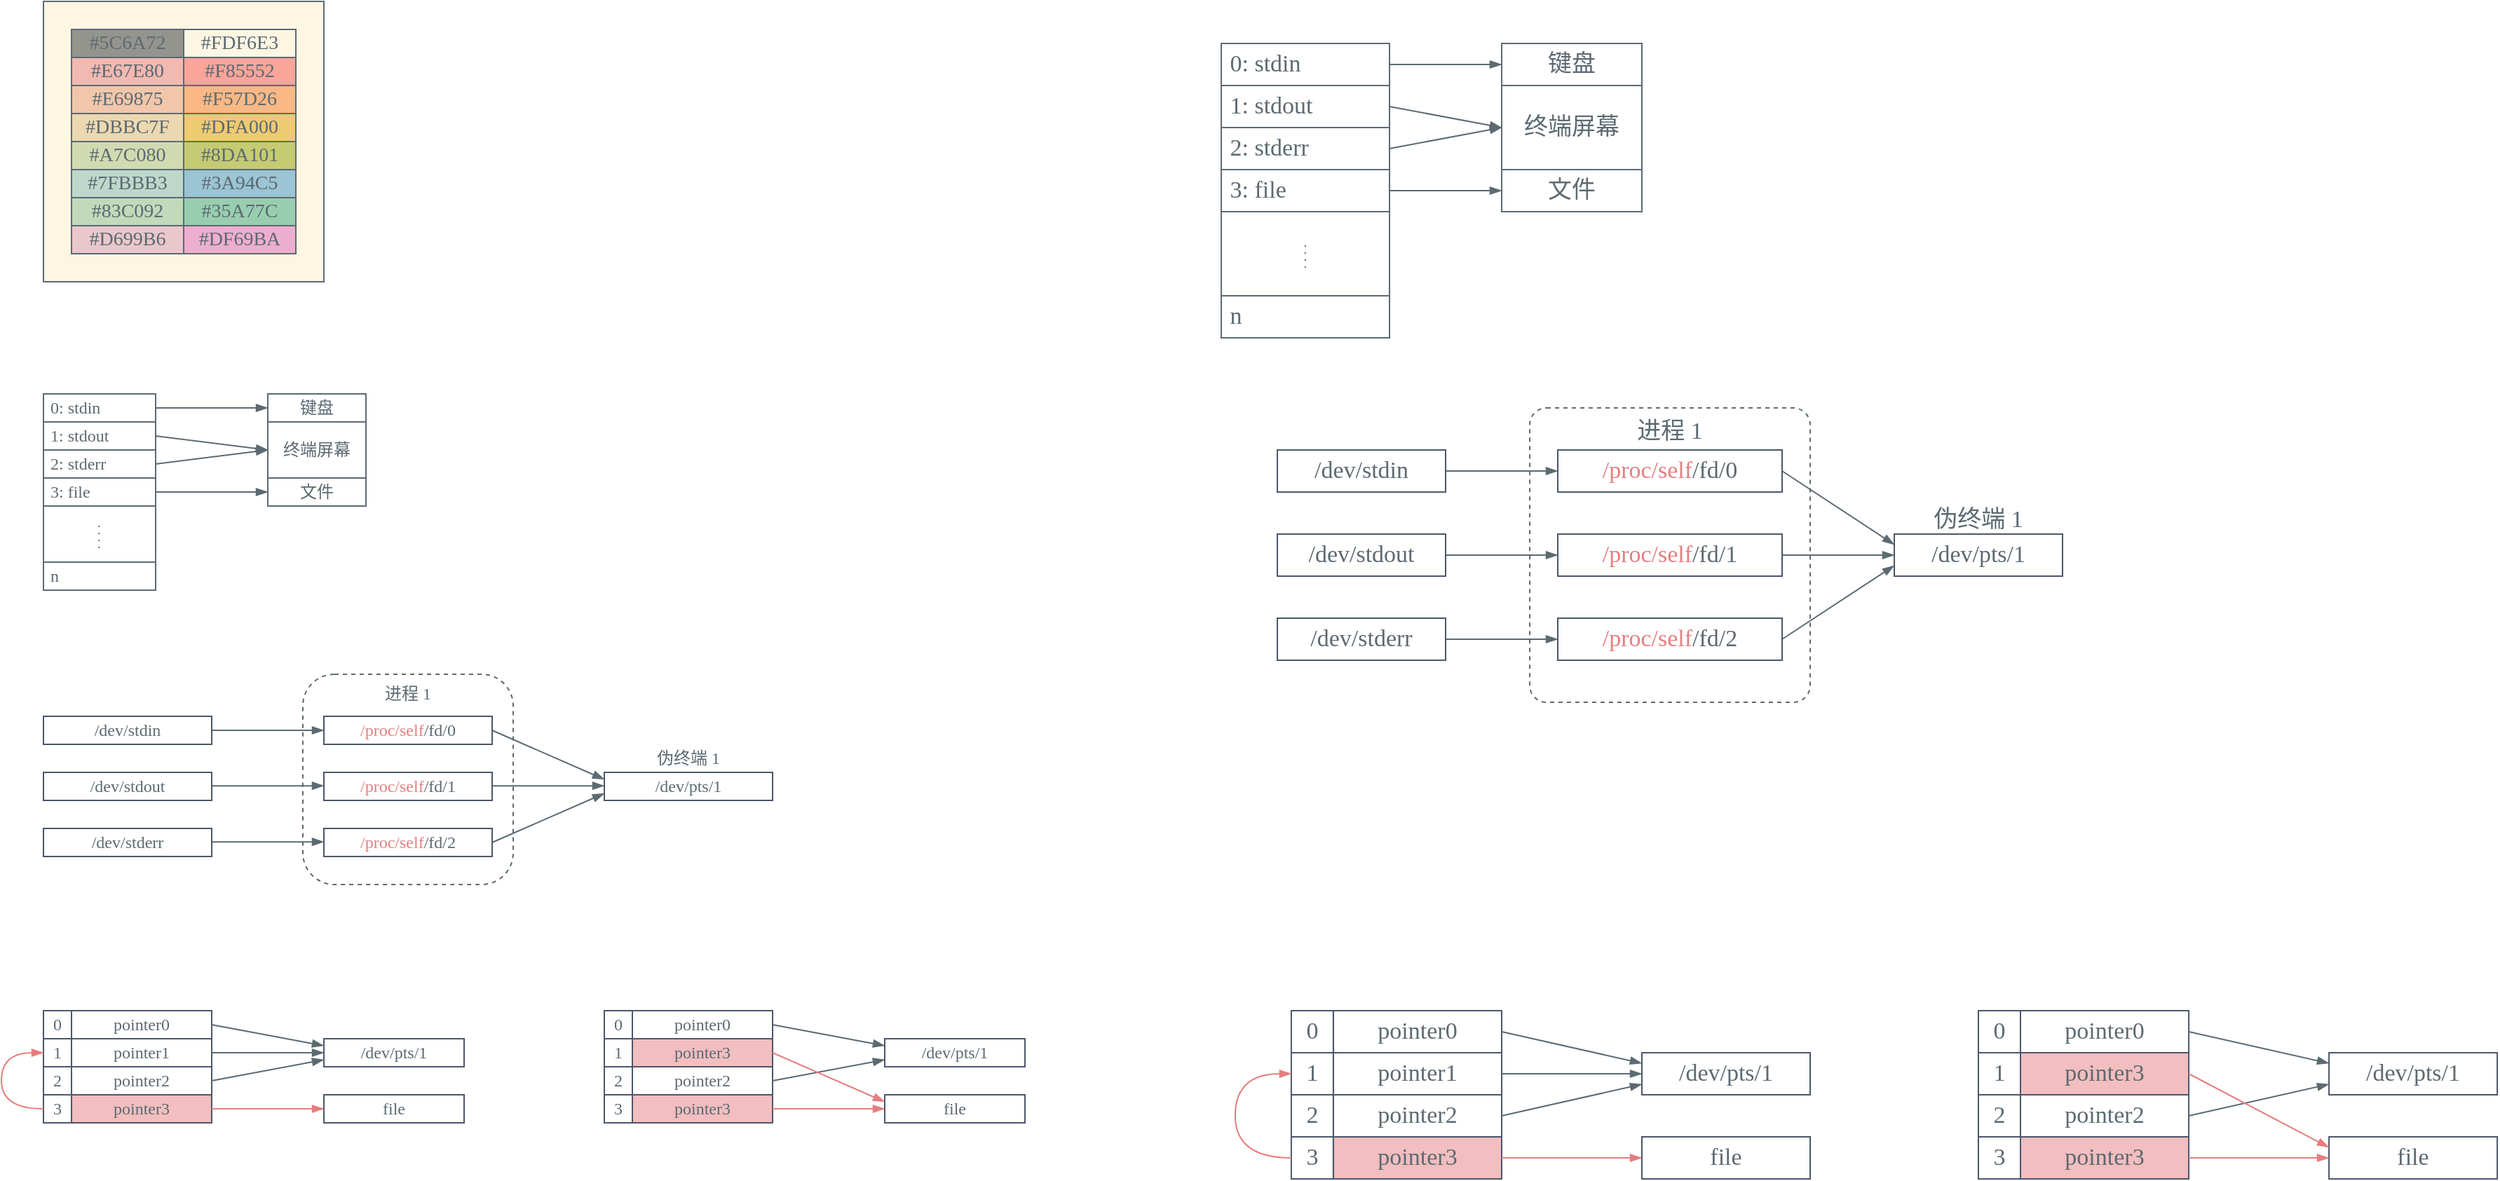<mxfile version="28.2.5">
  <diagram name="Page-1" id="ar96j-QtM0EcC_hD4Hvl">
    <mxGraphModel dx="1426" dy="1007" grid="1" gridSize="10" guides="1" tooltips="1" connect="1" arrows="1" fold="1" page="1" pageScale="1" pageWidth="850" pageHeight="1100" math="0" shadow="0">
      <root>
        <mxCell id="0" />
        <mxCell id="1" parent="0" />
        <mxCell id="Xk50SFTL0yKMBWGlI13A-73" value="&lt;font&gt;进程 1&lt;/font&gt;" style="rounded=1;whiteSpace=wrap;html=1;fillColor=none;dashed=1;align=center;verticalAlign=top;fontColor=#5C6A72;strokeWidth=1;perimeterSpacing=0;strokeColor=#5C6A72;fontFamily=LXGW WenKai Mono Medium;fontSize=12;" parent="1" vertex="1">
          <mxGeometry x="225" y="520" width="150" height="150" as="geometry" />
        </mxCell>
        <mxCell id="Xk50SFTL0yKMBWGlI13A-35" style="edgeStyle=orthogonalEdgeStyle;rounded=0;orthogonalLoop=1;jettySize=auto;html=1;entryX=0;entryY=0.5;entryDx=0;entryDy=0;fontColor=#5C6A72;endArrow=blockThin;endFill=1;strokeColor=#5C6A72;fontFamily=LXGW WenKai Mono Medium;fontSize=12;" parent="1" source="Xk50SFTL0yKMBWGlI13A-21" target="Xk50SFTL0yKMBWGlI13A-31" edge="1">
          <mxGeometry relative="1" as="geometry" />
        </mxCell>
        <mxCell id="Xk50SFTL0yKMBWGlI13A-21" value="&amp;nbsp;0: stdin" style="rounded=0;whiteSpace=wrap;html=1;strokeWidth=1;fillColor=none;strokeColor=#5C6A72;fontColor=#5C6A72;fillOpacity=50;align=left;fontFamily=LXGW WenKai Mono Medium;fontSize=12;" parent="1" vertex="1">
          <mxGeometry x="40" y="320" width="80" height="20" as="geometry" />
        </mxCell>
        <mxCell id="Xk50SFTL0yKMBWGlI13A-22" value="&amp;nbsp;1: stdout" style="rounded=0;whiteSpace=wrap;html=1;strokeWidth=1;fillColor=none;strokeColor=#5C6A72;fontColor=#5C6A72;fillOpacity=50;align=left;fontFamily=LXGW WenKai Mono Medium;fontSize=12;" parent="1" vertex="1">
          <mxGeometry x="40" y="340" width="80" height="20" as="geometry" />
        </mxCell>
        <mxCell id="Xk50SFTL0yKMBWGlI13A-23" value="&amp;nbsp;2: stderr" style="rounded=0;whiteSpace=wrap;html=1;strokeWidth=1;fillColor=none;strokeColor=#5C6A72;fontColor=#5C6A72;fillOpacity=50;align=left;fontFamily=LXGW WenKai Mono Medium;fontSize=12;" parent="1" vertex="1">
          <mxGeometry x="40" y="360" width="80" height="20" as="geometry" />
        </mxCell>
        <mxCell id="Xk50SFTL0yKMBWGlI13A-40" style="edgeStyle=orthogonalEdgeStyle;rounded=0;orthogonalLoop=1;jettySize=auto;html=1;entryX=0;entryY=0.5;entryDx=0;entryDy=0;fontColor=#5C6A72;endArrow=blockThin;endFill=1;strokeColor=#5C6A72;fontFamily=LXGW WenKai Mono Medium;fontSize=12;" parent="1" source="Xk50SFTL0yKMBWGlI13A-24" target="Xk50SFTL0yKMBWGlI13A-38" edge="1">
          <mxGeometry relative="1" as="geometry" />
        </mxCell>
        <mxCell id="Xk50SFTL0yKMBWGlI13A-24" value="&amp;nbsp;3: file" style="rounded=0;whiteSpace=wrap;html=1;strokeWidth=1;fillColor=none;strokeColor=#5C6A72;fontColor=#5C6A72;fillOpacity=50;fontFamily=LXGW WenKai Mono Medium;align=left;fontSize=12;" parent="1" vertex="1">
          <mxGeometry x="40" y="380" width="80" height="20" as="geometry" />
        </mxCell>
        <mxCell id="Xk50SFTL0yKMBWGlI13A-25" value="" style="rounded=0;whiteSpace=wrap;html=1;strokeWidth=1;fillColor=none;strokeColor=#5C6A72;fontColor=#5C6A72;fillOpacity=50;fontFamily=LXGW WenKai Mono Medium;align=left;fontSize=12;" parent="1" vertex="1">
          <mxGeometry x="40" y="400" width="80" height="40" as="geometry" />
        </mxCell>
        <mxCell id="Xk50SFTL0yKMBWGlI13A-27" value="&amp;nbsp;n" style="rounded=0;whiteSpace=wrap;html=1;strokeWidth=1;fillColor=none;strokeColor=#5C6A72;fontColor=#5C6A72;fillOpacity=50;fontFamily=LXGW WenKai Mono Medium;align=left;fontSize=12;" parent="1" vertex="1">
          <mxGeometry x="40" y="440" width="80" height="20" as="geometry" />
        </mxCell>
        <mxCell id="Xk50SFTL0yKMBWGlI13A-29" value="" style="endArrow=none;dashed=1;html=1;rounded=0;dashPattern=1 4;strokeWidth=1;strokeColor=#5C6A72;fontColor=#5C6A72;fontFamily=LXGW WenKai Mono Medium;fontSize=12;" parent="1" edge="1">
          <mxGeometry width="50" height="50" relative="1" as="geometry">
            <mxPoint x="79.6" y="430" as="sourcePoint" />
            <mxPoint x="79.6" y="410" as="targetPoint" />
          </mxGeometry>
        </mxCell>
        <mxCell id="Xk50SFTL0yKMBWGlI13A-31" value="键盘" style="rounded=0;whiteSpace=wrap;html=1;strokeWidth=1;fillColor=none;strokeColor=#5C6A72;fontColor=#5C6A72;fillOpacity=50;fontFamily=LXGW WenKai Mono Medium;align=center;fontSize=12;" parent="1" vertex="1">
          <mxGeometry x="200" y="320" width="70" height="20" as="geometry" />
        </mxCell>
        <mxCell id="Xk50SFTL0yKMBWGlI13A-33" value="终端屏幕" style="rounded=0;whiteSpace=wrap;html=1;strokeWidth=1;fillColor=none;strokeColor=#5C6A72;fontColor=#5C6A72;fillOpacity=50;fontFamily=LXGW WenKai Mono Medium;align=center;fontSize=12;" parent="1" vertex="1">
          <mxGeometry x="200" y="340" width="70" height="40" as="geometry" />
        </mxCell>
        <mxCell id="Xk50SFTL0yKMBWGlI13A-38" value="文件" style="rounded=0;whiteSpace=wrap;html=1;strokeWidth=1;fillColor=none;strokeColor=#5C6A72;fontColor=#5C6A72;fillOpacity=50;fontFamily=LXGW WenKai Mono Medium;align=center;fontSize=12;" parent="1" vertex="1">
          <mxGeometry x="200" y="380" width="70" height="20" as="geometry" />
        </mxCell>
        <mxCell id="Xk50SFTL0yKMBWGlI13A-41" value="" style="endArrow=blockThin;html=1;rounded=0;exitX=1;exitY=0.5;exitDx=0;exitDy=0;entryX=0;entryY=0.5;entryDx=0;entryDy=0;fontColor=#5C6A72;endFill=1;strokeColor=#5C6A72;fontFamily=LXGW WenKai Mono Medium;fontSize=12;" parent="1" source="Xk50SFTL0yKMBWGlI13A-22" target="Xk50SFTL0yKMBWGlI13A-33" edge="1">
          <mxGeometry width="50" height="50" relative="1" as="geometry">
            <mxPoint x="180" y="310" as="sourcePoint" />
            <mxPoint x="230" y="260" as="targetPoint" />
          </mxGeometry>
        </mxCell>
        <mxCell id="Xk50SFTL0yKMBWGlI13A-42" value="" style="endArrow=blockThin;html=1;rounded=0;exitX=1;exitY=0.5;exitDx=0;exitDy=0;entryX=0;entryY=0.5;entryDx=0;entryDy=0;fontColor=#5C6A72;endFill=1;strokeColor=#5C6A72;fontFamily=LXGW WenKai Mono Medium;fontSize=12;" parent="1" source="Xk50SFTL0yKMBWGlI13A-23" target="Xk50SFTL0yKMBWGlI13A-33" edge="1">
          <mxGeometry width="50" height="50" relative="1" as="geometry">
            <mxPoint x="180" y="310" as="sourcePoint" />
            <mxPoint x="230" y="260" as="targetPoint" />
          </mxGeometry>
        </mxCell>
        <mxCell id="Xk50SFTL0yKMBWGlI13A-59" value="" style="endArrow=blockThin;html=1;rounded=0;exitX=1;exitY=0.5;exitDx=0;exitDy=0;entryX=0;entryY=0.5;entryDx=0;entryDy=0;fontColor=#5C6A72;endFill=1;strokeColor=#5C6A72;fontFamily=LXGW WenKai Mono Medium;fontSize=12;" parent="1" edge="1">
          <mxGeometry width="50" height="50" relative="1" as="geometry">
            <mxPoint x="160" y="560" as="sourcePoint" />
            <mxPoint x="240" y="560" as="targetPoint" />
          </mxGeometry>
        </mxCell>
        <mxCell id="Xk50SFTL0yKMBWGlI13A-60" value="" style="endArrow=blockThin;html=1;rounded=0;exitX=1;exitY=0.5;exitDx=0;exitDy=0;entryX=0;entryY=0.5;entryDx=0;entryDy=0;fontColor=#5C6A72;endFill=1;strokeColor=#5C6A72;fontFamily=LXGW WenKai Mono Medium;fontSize=12;" parent="1" edge="1">
          <mxGeometry width="50" height="50" relative="1" as="geometry">
            <mxPoint x="160" y="599.58" as="sourcePoint" />
            <mxPoint x="240" y="599.58" as="targetPoint" />
          </mxGeometry>
        </mxCell>
        <mxCell id="Xk50SFTL0yKMBWGlI13A-61" value="" style="endArrow=blockThin;html=1;rounded=0;exitX=1;exitY=0.5;exitDx=0;exitDy=0;entryX=0;entryY=0.5;entryDx=0;entryDy=0;fontColor=#5C6A72;endFill=1;strokeColor=#5C6A72;fontFamily=LXGW WenKai Mono Medium;fontSize=12;" parent="1" edge="1">
          <mxGeometry width="50" height="50" relative="1" as="geometry">
            <mxPoint x="160" y="639.58" as="sourcePoint" />
            <mxPoint x="240" y="639.58" as="targetPoint" />
          </mxGeometry>
        </mxCell>
        <mxCell id="Xk50SFTL0yKMBWGlI13A-62" value="" style="endArrow=blockThin;html=1;rounded=0;exitX=1;exitY=0.5;exitDx=0;exitDy=0;entryX=0;entryY=0.5;entryDx=0;entryDy=0;fontColor=#5C6A72;endFill=1;strokeColor=#5C6A72;fontFamily=LXGW WenKai Mono Medium;fontSize=12;" parent="1" edge="1">
          <mxGeometry width="50" height="50" relative="1" as="geometry">
            <mxPoint x="360" y="599.58" as="sourcePoint" />
            <mxPoint x="440" y="599.58" as="targetPoint" />
          </mxGeometry>
        </mxCell>
        <mxCell id="Xk50SFTL0yKMBWGlI13A-65" value="" style="endArrow=blockThin;html=1;rounded=0;exitX=1;exitY=0.5;exitDx=0;exitDy=0;entryX=0;entryY=0.75;entryDx=0;entryDy=0;fontColor=#5C6A72;endFill=1;strokeColor=#5C6A72;fontFamily=LXGW WenKai Mono Medium;fontSize=12;" parent="1" edge="1">
          <mxGeometry width="50" height="50" relative="1" as="geometry">
            <mxPoint x="360" y="640" as="sourcePoint" />
            <mxPoint x="440" y="605" as="targetPoint" />
          </mxGeometry>
        </mxCell>
        <mxCell id="Xk50SFTL0yKMBWGlI13A-66" value="" style="endArrow=blockThin;html=1;rounded=0;exitX=1;exitY=0.5;exitDx=0;exitDy=0;entryX=0;entryY=0.25;entryDx=0;entryDy=0;fontColor=#5C6A72;endFill=1;strokeColor=#5C6A72;fontFamily=LXGW WenKai Mono Medium;fontSize=12;" parent="1" edge="1">
          <mxGeometry width="50" height="50" relative="1" as="geometry">
            <mxPoint x="360" y="560" as="sourcePoint" />
            <mxPoint x="440" y="595" as="targetPoint" />
          </mxGeometry>
        </mxCell>
        <mxCell id="Xk50SFTL0yKMBWGlI13A-96" value="&lt;font style=&quot;&quot;&gt;0&lt;/font&gt;" style="rounded=0;whiteSpace=wrap;html=1;strokeWidth=1;fillColor=none;strokeColor=#4c566a;fontColor=#5C6A72;fillOpacity=50;fontFamily=LXGW WenKai Mono Medium;align=center;" parent="1" vertex="1">
          <mxGeometry x="40" y="760" width="20" height="20" as="geometry" />
        </mxCell>
        <mxCell id="Xk50SFTL0yKMBWGlI13A-97" value="&lt;font style=&quot;&quot;&gt;pointer0&lt;/font&gt;" style="rounded=0;whiteSpace=wrap;html=1;strokeWidth=1;fillColor=none;strokeColor=#4c566a;fontColor=#5C6A72;fillOpacity=50;fontFamily=LXGW WenKai Mono Medium;align=center;" parent="1" vertex="1">
          <mxGeometry x="60" y="760" width="100" height="20" as="geometry" />
        </mxCell>
        <mxCell id="Xk50SFTL0yKMBWGlI13A-98" value="1" style="rounded=0;whiteSpace=wrap;html=1;strokeWidth=1;fillColor=none;strokeColor=#4c566a;fontColor=#5C6A72;fillOpacity=50;fontFamily=LXGW WenKai Mono Medium;align=center;" parent="1" vertex="1">
          <mxGeometry x="40" y="780" width="20" height="20" as="geometry" />
        </mxCell>
        <mxCell id="Xk50SFTL0yKMBWGlI13A-99" value="&lt;font style=&quot;&quot;&gt;pointer1&lt;/font&gt;" style="rounded=0;whiteSpace=wrap;html=1;strokeWidth=1;fillColor=none;strokeColor=#4c566a;fontColor=#5C6A72;fillOpacity=50;fontFamily=LXGW WenKai Mono Medium;align=center;" parent="1" vertex="1">
          <mxGeometry x="60" y="780" width="100" height="20" as="geometry" />
        </mxCell>
        <mxCell id="Xk50SFTL0yKMBWGlI13A-100" value="&lt;font style=&quot;&quot;&gt;2&lt;/font&gt;" style="rounded=0;whiteSpace=wrap;html=1;strokeWidth=1;fillColor=none;strokeColor=#4c566a;fontColor=#5C6A72;fillOpacity=50;fontFamily=LXGW WenKai Mono Medium;align=center;" parent="1" vertex="1">
          <mxGeometry x="40" y="800" width="20" height="20" as="geometry" />
        </mxCell>
        <mxCell id="Xk50SFTL0yKMBWGlI13A-101" value="&lt;font style=&quot;&quot;&gt;pointer2&lt;/font&gt;" style="rounded=0;whiteSpace=wrap;html=1;strokeWidth=1;fillColor=none;strokeColor=#4c566a;fontColor=#5C6A72;fillOpacity=50;fontFamily=LXGW WenKai Mono Medium;align=center;" parent="1" vertex="1">
          <mxGeometry x="60" y="800" width="100" height="20" as="geometry" />
        </mxCell>
        <mxCell id="Xk50SFTL0yKMBWGlI13A-102" value="&lt;font style=&quot;&quot;&gt;3&lt;/font&gt;" style="rounded=0;whiteSpace=wrap;html=1;strokeWidth=1;fillColor=none;strokeColor=#4c566a;fontColor=#5C6A72;fillOpacity=50;fontFamily=LXGW WenKai Mono Medium;align=center;" parent="1" vertex="1">
          <mxGeometry x="40" y="820" width="20" height="20" as="geometry" />
        </mxCell>
        <mxCell id="Xk50SFTL0yKMBWGlI13A-103" value="&lt;font style=&quot;&quot;&gt;pointer3&lt;/font&gt;" style="rounded=0;whiteSpace=wrap;html=1;strokeWidth=1;fillColor=#E67E80;strokeColor=#4c566a;fontColor=#5C6A72;fillOpacity=50;fontFamily=LXGW WenKai Mono Medium;align=center;" parent="1" vertex="1">
          <mxGeometry x="60" y="820" width="100" height="20" as="geometry" />
        </mxCell>
        <mxCell id="Xk50SFTL0yKMBWGlI13A-104" value="" style="endArrow=blockThin;html=1;rounded=0;exitX=1;exitY=0.5;exitDx=0;exitDy=0;entryX=0;entryY=0.25;entryDx=0;entryDy=0;fontColor=#5C6A72;endFill=1;strokeColor=#5C6A72;fontFamily=LXGW WenKai Mono Medium;" parent="1" source="Xk50SFTL0yKMBWGlI13A-97" edge="1">
          <mxGeometry width="50" height="50" relative="1" as="geometry">
            <mxPoint x="170" y="775" as="sourcePoint" />
            <mxPoint x="240" y="785" as="targetPoint" />
          </mxGeometry>
        </mxCell>
        <mxCell id="Xk50SFTL0yKMBWGlI13A-105" value="" style="endArrow=blockThin;html=1;rounded=0;exitX=1;exitY=0.5;exitDx=0;exitDy=0;entryX=0;entryY=0.5;entryDx=0;entryDy=0;fontColor=#5C6A72;endFill=1;strokeColor=#5C6A72;fontFamily=LXGW WenKai Mono Medium;" parent="1" source="Xk50SFTL0yKMBWGlI13A-99" edge="1">
          <mxGeometry width="50" height="50" relative="1" as="geometry">
            <mxPoint x="170" y="780" as="sourcePoint" />
            <mxPoint x="240" y="790" as="targetPoint" />
          </mxGeometry>
        </mxCell>
        <mxCell id="Xk50SFTL0yKMBWGlI13A-106" value="" style="endArrow=blockThin;html=1;rounded=0;exitX=1;exitY=0.5;exitDx=0;exitDy=0;entryX=0;entryY=0.75;entryDx=0;entryDy=0;fontColor=#5C6A72;endFill=1;strokeColor=#5C6A72;fontFamily=LXGW WenKai Mono Medium;" parent="1" source="Xk50SFTL0yKMBWGlI13A-101" edge="1">
          <mxGeometry width="50" height="50" relative="1" as="geometry">
            <mxPoint x="180" y="790" as="sourcePoint" />
            <mxPoint x="240" y="795" as="targetPoint" />
          </mxGeometry>
        </mxCell>
        <mxCell id="Xk50SFTL0yKMBWGlI13A-107" value="" style="endArrow=blockThin;html=1;rounded=0;exitX=1;exitY=0.5;exitDx=0;exitDy=0;fontColor=#5C6A72;endFill=1;strokeColor=#E67E80;entryX=0;entryY=0.5;entryDx=0;entryDy=0;fontFamily=LXGW WenKai Mono Medium;" parent="1" source="Xk50SFTL0yKMBWGlI13A-103" edge="1">
          <mxGeometry width="50" height="50" relative="1" as="geometry">
            <mxPoint x="190" y="800" as="sourcePoint" />
            <mxPoint x="240" y="830" as="targetPoint" />
          </mxGeometry>
        </mxCell>
        <mxCell id="Xk50SFTL0yKMBWGlI13A-110" value="" style="endArrow=blockThin;html=1;rounded=0;endSize=6;arcSize=20;edgeStyle=orthogonalEdgeStyle;curved=1;entryX=0;entryY=0.5;entryDx=0;entryDy=0;exitX=0;exitY=0.5;exitDx=0;exitDy=0;strokeColor=#E67E80;endFill=1;fontFamily=LXGW WenKai Mono Medium;fontColor=#5C6A72;" parent="1" source="Xk50SFTL0yKMBWGlI13A-102" target="Xk50SFTL0yKMBWGlI13A-98" edge="1">
          <mxGeometry width="50" height="50" relative="1" as="geometry">
            <mxPoint x="-20" y="839.48" as="sourcePoint" />
            <mxPoint x="-50" y="799.48" as="targetPoint" />
            <Array as="points">
              <mxPoint x="10" y="830" />
              <mxPoint x="10" y="790" />
            </Array>
          </mxGeometry>
        </mxCell>
        <mxCell id="Xk50SFTL0yKMBWGlI13A-130" value="&lt;font style=&quot;&quot;&gt;0&lt;/font&gt;" style="rounded=0;whiteSpace=wrap;html=1;strokeWidth=1;fillColor=none;strokeColor=#4c566a;fontColor=#5C6A72;fillOpacity=50;fontFamily=LXGW WenKai Mono Medium;align=center;" parent="1" vertex="1">
          <mxGeometry x="440" y="760" width="20" height="20" as="geometry" />
        </mxCell>
        <mxCell id="Xk50SFTL0yKMBWGlI13A-131" value="&lt;font style=&quot;&quot;&gt;pointer0&lt;/font&gt;" style="rounded=0;whiteSpace=wrap;html=1;strokeWidth=1;fillColor=none;strokeColor=#4c566a;fontColor=#5C6A72;fillOpacity=50;fontFamily=LXGW WenKai Mono Medium;align=center;" parent="1" vertex="1">
          <mxGeometry x="460" y="760" width="100" height="20" as="geometry" />
        </mxCell>
        <mxCell id="Xk50SFTL0yKMBWGlI13A-132" value="1" style="rounded=0;whiteSpace=wrap;html=1;strokeWidth=1;fillColor=none;strokeColor=#4c566a;fontColor=#5C6A72;fillOpacity=50;fontFamily=LXGW WenKai Mono Medium;align=center;" parent="1" vertex="1">
          <mxGeometry x="440" y="780" width="20" height="20" as="geometry" />
        </mxCell>
        <mxCell id="Xk50SFTL0yKMBWGlI13A-134" value="&lt;font style=&quot;&quot;&gt;2&lt;/font&gt;" style="rounded=0;whiteSpace=wrap;html=1;strokeWidth=1;fillColor=none;strokeColor=#4c566a;fontColor=#5C6A72;fillOpacity=50;fontFamily=LXGW WenKai Mono Medium;align=center;" parent="1" vertex="1">
          <mxGeometry x="440" y="800" width="20" height="20" as="geometry" />
        </mxCell>
        <mxCell id="Xk50SFTL0yKMBWGlI13A-135" value="&lt;font style=&quot;&quot;&gt;pointer2&lt;/font&gt;" style="rounded=0;whiteSpace=wrap;html=1;strokeWidth=1;fillColor=none;strokeColor=#4c566a;fontColor=#5C6A72;fillOpacity=50;fontFamily=LXGW WenKai Mono Medium;align=center;" parent="1" vertex="1">
          <mxGeometry x="460" y="800" width="100" height="20" as="geometry" />
        </mxCell>
        <mxCell id="Xk50SFTL0yKMBWGlI13A-136" value="&lt;font style=&quot;&quot;&gt;3&lt;/font&gt;" style="rounded=0;whiteSpace=wrap;html=1;strokeWidth=1;fillColor=none;strokeColor=#4c566a;fontColor=#5C6A72;fillOpacity=50;fontFamily=LXGW WenKai Mono Medium;align=center;" parent="1" vertex="1">
          <mxGeometry x="440" y="820" width="20" height="20" as="geometry" />
        </mxCell>
        <mxCell id="Xk50SFTL0yKMBWGlI13A-137" value="&lt;font style=&quot;&quot;&gt;pointer3&lt;/font&gt;" style="rounded=0;whiteSpace=wrap;html=1;strokeWidth=1;fillColor=#E67E80;strokeColor=#4c566a;fontColor=#5C6A72;fillOpacity=50;fontFamily=LXGW WenKai Mono Medium;align=center;" parent="1" vertex="1">
          <mxGeometry x="460" y="820" width="100" height="20" as="geometry" />
        </mxCell>
        <mxCell id="Xk50SFTL0yKMBWGlI13A-138" value="" style="endArrow=blockThin;html=1;rounded=0;exitX=1;exitY=0.5;exitDx=0;exitDy=0;entryX=0;entryY=0.25;entryDx=0;entryDy=0;fontColor=#5C6A72;endFill=1;strokeColor=#5C6A72;fontFamily=LXGW WenKai Mono Medium;" parent="1" source="Xk50SFTL0yKMBWGlI13A-131" edge="1">
          <mxGeometry width="50" height="50" relative="1" as="geometry">
            <mxPoint x="570" y="775" as="sourcePoint" />
            <mxPoint x="640" y="785" as="targetPoint" />
          </mxGeometry>
        </mxCell>
        <mxCell id="Xk50SFTL0yKMBWGlI13A-140" value="" style="endArrow=blockThin;html=1;rounded=0;exitX=1;exitY=0.5;exitDx=0;exitDy=0;entryX=0;entryY=0.75;entryDx=0;entryDy=0;fontColor=#5C6A72;endFill=1;strokeColor=#5C6A72;fontFamily=LXGW WenKai Mono Medium;" parent="1" source="Xk50SFTL0yKMBWGlI13A-135" edge="1">
          <mxGeometry width="50" height="50" relative="1" as="geometry">
            <mxPoint x="580" y="790" as="sourcePoint" />
            <mxPoint x="640" y="795" as="targetPoint" />
          </mxGeometry>
        </mxCell>
        <mxCell id="Xk50SFTL0yKMBWGlI13A-141" value="" style="endArrow=blockThin;html=1;rounded=0;exitX=1;exitY=0.5;exitDx=0;exitDy=0;fontColor=#5C6A72;endFill=1;strokeColor=#E67E80;entryX=0;entryY=0.5;entryDx=0;entryDy=0;fontFamily=LXGW WenKai Mono Medium;" parent="1" source="Xk50SFTL0yKMBWGlI13A-137" edge="1">
          <mxGeometry width="50" height="50" relative="1" as="geometry">
            <mxPoint x="590" y="800" as="sourcePoint" />
            <mxPoint x="640" y="830" as="targetPoint" />
          </mxGeometry>
        </mxCell>
        <mxCell id="Xk50SFTL0yKMBWGlI13A-144" value="&lt;font style=&quot;&quot;&gt;pointer3&lt;/font&gt;" style="rounded=0;whiteSpace=wrap;html=1;strokeWidth=1;fillColor=#E67E80;strokeColor=#4c566a;fontColor=#5C6A72;fillOpacity=50;fontFamily=LXGW WenKai Mono Medium;align=center;" parent="1" vertex="1">
          <mxGeometry x="460" y="780" width="100" height="20" as="geometry" />
        </mxCell>
        <mxCell id="Xk50SFTL0yKMBWGlI13A-146" value="" style="endArrow=blockThin;html=1;rounded=0;exitX=1;exitY=0.5;exitDx=0;exitDy=0;fontColor=#5C6A72;endFill=1;strokeColor=#E67E80;entryX=0;entryY=0.25;entryDx=0;entryDy=0;fontFamily=LXGW WenKai Mono Medium;" parent="1" source="Xk50SFTL0yKMBWGlI13A-144" edge="1">
          <mxGeometry width="50" height="50" relative="1" as="geometry">
            <mxPoint x="570.03" y="840" as="sourcePoint" />
            <mxPoint x="640" y="825" as="targetPoint" />
          </mxGeometry>
        </mxCell>
        <mxCell id="woApvdxooFBpqFEuW1EC-2" value="" style="rounded=0;whiteSpace=wrap;html=1;strokeWidth=1;fillColor=#FDF6E3;strokeColor=#5C6A72;fontColor=light-dark(#2e3440, #c1c1c1);fillOpacity=100;fontFamily=LXGW WenKai Mono Medium;fillStyle=solid;fontStyle=0;fontSize=14;" parent="1" vertex="1">
          <mxGeometry x="40" y="40" width="200" height="200" as="geometry" />
        </mxCell>
        <mxCell id="woApvdxooFBpqFEuW1EC-3" value="&lt;font style=&quot;color: rgb(92, 106, 114);&quot;&gt;#E67E80&lt;/font&gt;" style="rounded=0;whiteSpace=wrap;html=1;strokeWidth=1;fillColor=#E67E80;strokeColor=#5C6A72;fontColor=light-dark(#2e3440, #c1c1c1);fillOpacity=50;fontFamily=LXGW WenKai Mono Medium;fillStyle=solid;fontStyle=0;fontSize=14;" parent="1" vertex="1">
          <mxGeometry x="60" y="80" width="80" height="20" as="geometry" />
        </mxCell>
        <mxCell id="woApvdxooFBpqFEuW1EC-4" value="&lt;font style=&quot;color: rgb(92, 106, 114);&quot;&gt;#E69875&lt;/font&gt;" style="rounded=0;whiteSpace=wrap;html=1;strokeWidth=1;fillColor=#E69875;strokeColor=#5C6A72;fontColor=light-dark(#2e3440, #c1c1c1);fillOpacity=50;fontFamily=LXGW WenKai Mono Medium;fillStyle=solid;fontStyle=0;fontSize=14;" parent="1" vertex="1">
          <mxGeometry x="60" y="100" width="80" height="20" as="geometry" />
        </mxCell>
        <mxCell id="woApvdxooFBpqFEuW1EC-5" value="&lt;font style=&quot;color: rgb(92, 106, 114);&quot;&gt;#DBBC7F&lt;/font&gt;" style="rounded=0;whiteSpace=wrap;html=1;strokeWidth=1;fillColor=#DBBC7F;strokeColor=#5C6A72;fontColor=light-dark(#2e3440, #c1c1c1);fillOpacity=50;fontFamily=LXGW WenKai Mono Medium;fillStyle=solid;fontStyle=0;fontSize=14;" parent="1" vertex="1">
          <mxGeometry x="60" y="120" width="80" height="20" as="geometry" />
        </mxCell>
        <mxCell id="woApvdxooFBpqFEuW1EC-6" value="&lt;font style=&quot;color: rgb(92, 106, 114);&quot;&gt;#A7C080&lt;/font&gt;" style="rounded=0;whiteSpace=wrap;html=1;strokeWidth=1;fillColor=#A7C080;strokeColor=#5C6A72;fontColor=light-dark(#2e3440, #c1c1c1);fillOpacity=50;fontFamily=LXGW WenKai Mono Medium;fillStyle=solid;fontStyle=0;fontSize=14;" parent="1" vertex="1">
          <mxGeometry x="60" y="140" width="80" height="20" as="geometry" />
        </mxCell>
        <mxCell id="woApvdxooFBpqFEuW1EC-7" value="&lt;font style=&quot;color: rgb(92, 106, 114);&quot;&gt;#7FBBB3&lt;/font&gt;" style="rounded=0;whiteSpace=wrap;html=1;strokeWidth=1;fillColor=#7FBBB3;strokeColor=#5C6A72;fontColor=light-dark(#2e3440, #c1c1c1);fillOpacity=50;fontFamily=LXGW WenKai Mono Medium;fillStyle=solid;fontStyle=0;fontSize=14;" parent="1" vertex="1">
          <mxGeometry x="60" y="160" width="80" height="20" as="geometry" />
        </mxCell>
        <mxCell id="woApvdxooFBpqFEuW1EC-8" value="&lt;font style=&quot;color: rgb(92, 106, 114);&quot;&gt;#83C092&lt;/font&gt;" style="rounded=0;whiteSpace=wrap;html=1;strokeWidth=1;fillColor=#83C092;strokeColor=#5C6A72;fontColor=light-dark(#2e3440, #c1c1c1);fillOpacity=50;fontFamily=LXGW WenKai Mono Medium;fillStyle=solid;fontStyle=0;fontSize=14;" parent="1" vertex="1">
          <mxGeometry x="60" y="180" width="80" height="20" as="geometry" />
        </mxCell>
        <mxCell id="woApvdxooFBpqFEuW1EC-9" value="&lt;font style=&quot;color: rgb(92, 106, 114);&quot;&gt;#D699B6&lt;/font&gt;" style="rounded=0;whiteSpace=wrap;html=1;strokeWidth=1;fillColor=#D699B6;strokeColor=#5C6A72;fontColor=light-dark(#2e3440, #c1c1c1);fillOpacity=50;fontFamily=LXGW WenKai Mono Medium;fillStyle=solid;fontStyle=0;fontSize=14;" parent="1" vertex="1">
          <mxGeometry x="60" y="200" width="80" height="20" as="geometry" />
        </mxCell>
        <mxCell id="woApvdxooFBpqFEuW1EC-10" value="&lt;font style=&quot;color: rgb(92, 106, 114);&quot;&gt;#F85552&lt;/font&gt;" style="rounded=0;whiteSpace=wrap;html=1;strokeWidth=1;fillColor=#F85552;strokeColor=#5C6A72;fontColor=light-dark(#2e3440, #c1c1c1);fillOpacity=50;fontFamily=LXGW WenKai Mono Medium;fillStyle=solid;fontStyle=0;fontSize=14;" parent="1" vertex="1">
          <mxGeometry x="140" y="80" width="80" height="20" as="geometry" />
        </mxCell>
        <mxCell id="woApvdxooFBpqFEuW1EC-11" value="&lt;font style=&quot;color: rgb(92, 106, 114);&quot;&gt;#F57D26&lt;/font&gt;" style="rounded=0;whiteSpace=wrap;html=1;strokeWidth=1;fillColor=#F57D26;strokeColor=#5C6A72;fontColor=light-dark(#2e3440, #c1c1c1);fillOpacity=50;fontFamily=LXGW WenKai Mono Medium;fillStyle=solid;fontStyle=0;fontSize=14;" parent="1" vertex="1">
          <mxGeometry x="140" y="100" width="80" height="20" as="geometry" />
        </mxCell>
        <mxCell id="woApvdxooFBpqFEuW1EC-12" value="&lt;font style=&quot;color: rgb(92, 106, 114);&quot;&gt;#DFA000&lt;/font&gt;" style="rounded=0;whiteSpace=wrap;html=1;strokeWidth=1;fillColor=#DFA000;strokeColor=#5C6A72;fontColor=light-dark(#2e3440, #c1c1c1);fillOpacity=50;fontFamily=LXGW WenKai Mono Medium;fillStyle=solid;fontStyle=0;fontSize=14;" parent="1" vertex="1">
          <mxGeometry x="140" y="120" width="80" height="20" as="geometry" />
        </mxCell>
        <mxCell id="woApvdxooFBpqFEuW1EC-13" value="&lt;font style=&quot;color: rgb(92, 106, 114);&quot;&gt;#8DA101&lt;/font&gt;" style="rounded=0;whiteSpace=wrap;html=1;strokeWidth=1;fillColor=#8DA101;strokeColor=#5C6A72;fontColor=light-dark(#2e3440, #c1c1c1);fillOpacity=50;fontFamily=LXGW WenKai Mono Medium;fillStyle=solid;fontStyle=0;fontSize=14;" parent="1" vertex="1">
          <mxGeometry x="140" y="140" width="80" height="20" as="geometry" />
        </mxCell>
        <mxCell id="woApvdxooFBpqFEuW1EC-14" value="&lt;font style=&quot;color: rgb(92, 106, 114);&quot;&gt;#3A94C5&lt;/font&gt;" style="rounded=0;whiteSpace=wrap;html=1;strokeWidth=1;fillColor=#3A94C5;strokeColor=#5C6A72;fontColor=light-dark(#2e3440, #c1c1c1);fillOpacity=50;fontFamily=LXGW WenKai Mono Medium;fillStyle=solid;fontStyle=0;fontSize=14;" parent="1" vertex="1">
          <mxGeometry x="140" y="160" width="80" height="20" as="geometry" />
        </mxCell>
        <mxCell id="woApvdxooFBpqFEuW1EC-15" value="&lt;font style=&quot;color: rgb(92, 106, 114);&quot;&gt;#35A77C&lt;/font&gt;" style="rounded=0;whiteSpace=wrap;html=1;strokeWidth=1;fillColor=#35A77C;strokeColor=#5C6A72;fontColor=light-dark(#2e3440, #c1c1c1);fillOpacity=50;fontFamily=LXGW WenKai Mono Medium;fillStyle=solid;fontStyle=0;fontSize=14;" parent="1" vertex="1">
          <mxGeometry x="140" y="180" width="80" height="20" as="geometry" />
        </mxCell>
        <mxCell id="woApvdxooFBpqFEuW1EC-16" value="&lt;font style=&quot;color: rgb(92, 106, 114);&quot;&gt;#DF69BA&lt;/font&gt;" style="rounded=0;whiteSpace=wrap;html=1;strokeWidth=1;fillColor=#DF69BA;strokeColor=#5C6A72;fontColor=light-dark(#2e3440, #c1c1c1);fillOpacity=50;fontFamily=LXGW WenKai Mono Medium;fillStyle=solid;fontStyle=0;fontSize=14;" parent="1" vertex="1">
          <mxGeometry x="140" y="200" width="80" height="20" as="geometry" />
        </mxCell>
        <mxCell id="woApvdxooFBpqFEuW1EC-17" value="&lt;font style=&quot;color: rgb(92, 106, 114);&quot;&gt;#5C6A72&lt;/font&gt;" style="rounded=0;whiteSpace=wrap;html=1;strokeWidth=1;fillColor=#2D353B;strokeColor=#5C6A72;fontColor=light-dark(#2e3440, #c1c1c1);fillOpacity=50;fontFamily=LXGW WenKai Mono Medium;fillStyle=solid;fontStyle=0;fontSize=14;" parent="1" vertex="1">
          <mxGeometry x="60" y="60" width="80" height="20" as="geometry" />
        </mxCell>
        <mxCell id="woApvdxooFBpqFEuW1EC-18" value="&lt;font style=&quot;color: rgb(92, 106, 114);&quot;&gt;#FDF6E3&lt;/font&gt;" style="rounded=0;whiteSpace=wrap;html=1;strokeWidth=1;fillColor=#FDF6E3;strokeColor=#5C6A72;fontColor=light-dark(#2e3440, #c1c1c1);fillOpacity=100;fontFamily=LXGW WenKai Mono Medium;fillStyle=solid;fontStyle=0;fontSize=14;" parent="1" vertex="1">
          <mxGeometry x="140" y="60" width="80" height="20" as="geometry" />
        </mxCell>
        <mxCell id="od4m-WVaengj1bkkVeCc-1" value="/dev/stderr" style="rounded=0;whiteSpace=wrap;html=1;strokeWidth=1;fillColor=none;strokeColor=#4c566a;fontColor=#5C6A72;fillOpacity=50;fontFamily=LXGW WenKai Mono Medium;align=center;" parent="1" vertex="1">
          <mxGeometry x="40" y="630" width="120" height="20" as="geometry" />
        </mxCell>
        <mxCell id="od4m-WVaengj1bkkVeCc-2" value="/dev/stdout" style="rounded=0;whiteSpace=wrap;html=1;strokeWidth=1;fillColor=none;strokeColor=#4c566a;fontColor=#5C6A72;fillOpacity=50;fontFamily=LXGW WenKai Mono Medium;align=center;" parent="1" vertex="1">
          <mxGeometry x="40" y="590" width="120" height="20" as="geometry" />
        </mxCell>
        <mxCell id="od4m-WVaengj1bkkVeCc-3" value="/dev/stdin" style="rounded=0;whiteSpace=wrap;html=1;strokeWidth=1;fillColor=none;strokeColor=#4c566a;fontColor=#5C6A72;fillOpacity=50;fontFamily=LXGW WenKai Mono Medium;align=center;" parent="1" vertex="1">
          <mxGeometry x="40" y="550" width="120" height="20" as="geometry" />
        </mxCell>
        <mxCell id="od4m-WVaengj1bkkVeCc-4" value="&lt;font style=&quot;color: rgb(230, 126, 128);&quot;&gt;/proc/self&lt;/font&gt;/fd/2" style="rounded=0;whiteSpace=wrap;html=1;strokeWidth=1;fillColor=none;strokeColor=#4c566a;fontColor=#5C6A72;fillOpacity=50;fontFamily=LXGW WenKai Mono Medium;align=center;" parent="1" vertex="1">
          <mxGeometry x="240" y="630" width="120" height="20" as="geometry" />
        </mxCell>
        <mxCell id="od4m-WVaengj1bkkVeCc-5" value="&lt;font style=&quot;color: rgb(230, 126, 128);&quot;&gt;/proc/self&lt;/font&gt;/fd/1" style="rounded=0;whiteSpace=wrap;html=1;strokeWidth=1;fillColor=none;strokeColor=#4c566a;fontColor=#5C6A72;fillOpacity=50;fontFamily=LXGW WenKai Mono Medium;align=center;" parent="1" vertex="1">
          <mxGeometry x="240" y="590" width="120" height="20" as="geometry" />
        </mxCell>
        <mxCell id="od4m-WVaengj1bkkVeCc-6" value="&lt;font style=&quot;color: rgb(230, 126, 128);&quot;&gt;/proc/self&lt;/font&gt;/fd/0" style="rounded=0;whiteSpace=wrap;html=1;strokeWidth=1;fillColor=none;strokeColor=#4c566a;fontColor=#5C6A72;fillOpacity=50;fontFamily=LXGW WenKai Mono Medium;align=center;" parent="1" vertex="1">
          <mxGeometry x="240" y="550" width="120" height="20" as="geometry" />
        </mxCell>
        <mxCell id="od4m-WVaengj1bkkVeCc-7" value="&lt;span style=&quot;text-wrap-mode: nowrap;&quot;&gt;伪终端 1&lt;/span&gt;" style="rounded=0;whiteSpace=wrap;html=1;strokeWidth=1;fillColor=none;strokeColor=none;fontColor=#5C6A72;fillOpacity=50;fontFamily=LXGW WenKai Mono Medium;align=center;" parent="1" vertex="1">
          <mxGeometry x="460" y="570" width="80" height="20" as="geometry" />
        </mxCell>
        <mxCell id="od4m-WVaengj1bkkVeCc-8" value="/dev/pts/1" style="rounded=0;whiteSpace=wrap;html=1;strokeWidth=1;fillColor=none;strokeColor=#4c566a;fontColor=#5C6A72;fillOpacity=50;fontFamily=LXGW WenKai Mono Medium;align=center;" parent="1" vertex="1">
          <mxGeometry x="440" y="590" width="120" height="20" as="geometry" />
        </mxCell>
        <mxCell id="od4m-WVaengj1bkkVeCc-9" value="/dev/pts/1" style="rounded=0;whiteSpace=wrap;html=1;strokeWidth=1;fillColor=none;strokeColor=#4c566a;fontColor=#5C6A72;fillOpacity=50;fontFamily=LXGW WenKai Mono Medium;align=center;" parent="1" vertex="1">
          <mxGeometry x="240" y="780" width="100" height="20" as="geometry" />
        </mxCell>
        <mxCell id="od4m-WVaengj1bkkVeCc-11" value="file" style="rounded=0;whiteSpace=wrap;html=1;strokeWidth=1;fillColor=none;strokeColor=#4c566a;fontColor=#5C6A72;fillOpacity=50;fontFamily=LXGW WenKai Mono Medium;align=center;" parent="1" vertex="1">
          <mxGeometry x="240" y="820" width="100" height="20" as="geometry" />
        </mxCell>
        <mxCell id="od4m-WVaengj1bkkVeCc-13" value="/dev/pts/1" style="rounded=0;whiteSpace=wrap;html=1;strokeWidth=1;fillColor=none;strokeColor=#4c566a;fontColor=#5C6A72;fillOpacity=50;fontFamily=LXGW WenKai Mono Medium;align=center;" parent="1" vertex="1">
          <mxGeometry x="640" y="780" width="100" height="20" as="geometry" />
        </mxCell>
        <mxCell id="od4m-WVaengj1bkkVeCc-14" value="file" style="rounded=0;whiteSpace=wrap;html=1;strokeWidth=1;fillColor=none;strokeColor=#4c566a;fontColor=#5C6A72;fillOpacity=50;fontFamily=LXGW WenKai Mono Medium;align=center;" parent="1" vertex="1">
          <mxGeometry x="640" y="820" width="100" height="20" as="geometry" />
        </mxCell>
        <mxCell id="KLz1JLbV4Sq1Q4-ePPDf-1" style="edgeStyle=orthogonalEdgeStyle;rounded=0;orthogonalLoop=1;jettySize=auto;html=1;entryX=0;entryY=0.5;entryDx=0;entryDy=0;fontColor=#5C6A72;endArrow=blockThin;endFill=1;strokeColor=#5C6A72;fontFamily=LXGW WenKai Mono;fontSize=17;" parent="1" source="KLz1JLbV4Sq1Q4-ePPDf-2" target="KLz1JLbV4Sq1Q4-ePPDf-10" edge="1">
          <mxGeometry relative="1" as="geometry" />
        </mxCell>
        <mxCell id="KLz1JLbV4Sq1Q4-ePPDf-2" value="&amp;nbsp;0: stdin" style="rounded=0;whiteSpace=wrap;html=1;strokeWidth=1;fillColor=none;strokeColor=#5C6A72;fontColor=#5C6A72;fillOpacity=50;align=left;fontFamily=LXGW WenKai Mono;fontSize=17;" parent="1" vertex="1">
          <mxGeometry x="880" y="70" width="120" height="30" as="geometry" />
        </mxCell>
        <mxCell id="KLz1JLbV4Sq1Q4-ePPDf-3" value="&amp;nbsp;1: stdout" style="rounded=0;whiteSpace=wrap;html=1;strokeWidth=1;fillColor=none;strokeColor=#5C6A72;fontColor=#5C6A72;fillOpacity=50;align=left;fontFamily=LXGW WenKai Mono;fontSize=17;" parent="1" vertex="1">
          <mxGeometry x="880" y="100" width="120" height="30" as="geometry" />
        </mxCell>
        <mxCell id="KLz1JLbV4Sq1Q4-ePPDf-4" value="&amp;nbsp;2: stderr" style="rounded=0;whiteSpace=wrap;html=1;strokeWidth=1;fillColor=none;strokeColor=#5C6A72;fontColor=#5C6A72;fillOpacity=50;align=left;fontFamily=LXGW WenKai Mono;fontSize=17;" parent="1" vertex="1">
          <mxGeometry x="880" y="130" width="120" height="30" as="geometry" />
        </mxCell>
        <mxCell id="KLz1JLbV4Sq1Q4-ePPDf-6" value="&amp;nbsp;3: file" style="rounded=0;whiteSpace=wrap;html=1;strokeWidth=1;fillColor=none;strokeColor=#5C6A72;fontColor=#5C6A72;fillOpacity=50;fontFamily=LXGW WenKai Mono;align=left;fontSize=17;" parent="1" vertex="1">
          <mxGeometry x="880" y="160" width="120" height="30" as="geometry" />
        </mxCell>
        <mxCell id="KLz1JLbV4Sq1Q4-ePPDf-7" value="" style="rounded=0;whiteSpace=wrap;html=1;strokeWidth=1;fillColor=none;strokeColor=#5C6A72;fontColor=#5C6A72;fillOpacity=50;fontFamily=LXGW WenKai Mono;align=left;fontSize=17;" parent="1" vertex="1">
          <mxGeometry x="880" y="190" width="120" height="60" as="geometry" />
        </mxCell>
        <mxCell id="KLz1JLbV4Sq1Q4-ePPDf-8" value="&amp;nbsp;n" style="rounded=0;whiteSpace=wrap;html=1;strokeWidth=1;fillColor=none;strokeColor=#5C6A72;fontColor=#5C6A72;fillOpacity=50;fontFamily=LXGW WenKai Mono;align=left;fontSize=17;" parent="1" vertex="1">
          <mxGeometry x="880" y="250" width="120" height="30" as="geometry" />
        </mxCell>
        <mxCell id="KLz1JLbV4Sq1Q4-ePPDf-9" value="" style="endArrow=none;dashed=1;html=1;rounded=0;dashPattern=1 4;strokeWidth=1;strokeColor=#5C6A72;fontColor=#5C6A72;fontFamily=LXGW WenKai Mono;fontSize=17;" parent="1" edge="1">
          <mxGeometry width="50" height="50" relative="1" as="geometry">
            <mxPoint x="939.9" y="230" as="sourcePoint" />
            <mxPoint x="939.9" y="210" as="targetPoint" />
          </mxGeometry>
        </mxCell>
        <mxCell id="KLz1JLbV4Sq1Q4-ePPDf-10" value="键盘" style="rounded=0;whiteSpace=wrap;html=1;strokeWidth=1;fillColor=none;strokeColor=#5C6A72;fontColor=#5C6A72;fillOpacity=50;fontFamily=LXGW WenKai Mono;align=center;fontSize=17;" parent="1" vertex="1">
          <mxGeometry x="1080" y="70" width="100" height="30" as="geometry" />
        </mxCell>
        <mxCell id="KLz1JLbV4Sq1Q4-ePPDf-11" value="终端屏幕" style="rounded=0;whiteSpace=wrap;html=1;strokeWidth=1;fillColor=none;strokeColor=#5C6A72;fontColor=#5C6A72;fillOpacity=50;fontFamily=LXGW WenKai Mono;align=center;fontSize=17;" parent="1" vertex="1">
          <mxGeometry x="1080" y="100" width="100" height="60" as="geometry" />
        </mxCell>
        <mxCell id="KLz1JLbV4Sq1Q4-ePPDf-12" value="文件" style="rounded=0;whiteSpace=wrap;html=1;strokeWidth=1;fillColor=none;strokeColor=#5C6A72;fontColor=#5C6A72;fillOpacity=50;fontFamily=LXGW WenKai Mono;align=center;fontSize=17;" parent="1" vertex="1">
          <mxGeometry x="1080" y="160" width="100" height="30" as="geometry" />
        </mxCell>
        <mxCell id="KLz1JLbV4Sq1Q4-ePPDf-13" value="" style="endArrow=blockThin;html=1;rounded=0;exitX=1;exitY=0.5;exitDx=0;exitDy=0;entryX=0;entryY=0.5;entryDx=0;entryDy=0;fontColor=#5C6A72;endFill=1;strokeColor=#5C6A72;fontFamily=LXGW WenKai Mono;fontSize=17;" parent="1" source="KLz1JLbV4Sq1Q4-ePPDf-3" target="KLz1JLbV4Sq1Q4-ePPDf-11" edge="1">
          <mxGeometry width="50" height="50" relative="1" as="geometry">
            <mxPoint x="1060" y="70" as="sourcePoint" />
            <mxPoint x="1110" y="20" as="targetPoint" />
          </mxGeometry>
        </mxCell>
        <mxCell id="KLz1JLbV4Sq1Q4-ePPDf-14" value="" style="endArrow=blockThin;html=1;rounded=0;exitX=1;exitY=0.5;exitDx=0;exitDy=0;entryX=0;entryY=0.5;entryDx=0;entryDy=0;fontColor=#5C6A72;endFill=1;strokeColor=#5C6A72;fontFamily=LXGW WenKai Mono;fontSize=17;" parent="1" source="KLz1JLbV4Sq1Q4-ePPDf-4" target="KLz1JLbV4Sq1Q4-ePPDf-11" edge="1">
          <mxGeometry width="50" height="50" relative="1" as="geometry">
            <mxPoint x="1060" y="70" as="sourcePoint" />
            <mxPoint x="1110" y="20" as="targetPoint" />
          </mxGeometry>
        </mxCell>
        <mxCell id="KLz1JLbV4Sq1Q4-ePPDf-15" value="" style="endArrow=blockThin;html=1;rounded=0;exitX=1;exitY=0.5;exitDx=0;exitDy=0;entryX=0;entryY=0.5;entryDx=0;entryDy=0;fontColor=#5C6A72;endFill=1;strokeColor=#5C6A72;fontFamily=LXGW WenKai Mono;fontSize=17;" parent="1" source="KLz1JLbV4Sq1Q4-ePPDf-6" target="KLz1JLbV4Sq1Q4-ePPDf-12" edge="1">
          <mxGeometry width="50" height="50" relative="1" as="geometry">
            <mxPoint x="1030" y="155" as="sourcePoint" />
            <mxPoint x="1110" y="130" as="targetPoint" />
          </mxGeometry>
        </mxCell>
        <mxCell id="KLz1JLbV4Sq1Q4-ePPDf-16" value="&lt;font&gt;进程 1&lt;/font&gt;" style="rounded=1;whiteSpace=wrap;html=1;fillColor=none;dashed=1;align=center;verticalAlign=top;fontColor=#5C6A72;strokeWidth=1;perimeterSpacing=0;strokeColor=#5C6A72;fontFamily=LXGW WenKai Mono;fontSize=17;arcSize=6;" parent="1" vertex="1">
          <mxGeometry x="1100" y="330" width="200" height="210" as="geometry" />
        </mxCell>
        <mxCell id="KLz1JLbV4Sq1Q4-ePPDf-17" value="" style="endArrow=blockThin;html=1;rounded=0;exitX=1;exitY=0.5;exitDx=0;exitDy=0;entryX=0;entryY=0.5;entryDx=0;entryDy=0;fontColor=#5C6A72;endFill=1;strokeColor=#5C6A72;fontFamily=LXGW WenKai Mono;fontSize=17;" parent="1" source="KLz1JLbV4Sq1Q4-ePPDf-25" target="KLz1JLbV4Sq1Q4-ePPDf-28" edge="1">
          <mxGeometry width="50" height="50" relative="1" as="geometry">
            <mxPoint x="1040" y="410" as="sourcePoint" />
            <mxPoint x="1120" y="410" as="targetPoint" />
          </mxGeometry>
        </mxCell>
        <mxCell id="KLz1JLbV4Sq1Q4-ePPDf-18" value="" style="endArrow=blockThin;html=1;rounded=0;exitX=1;exitY=0.5;exitDx=0;exitDy=0;entryX=0;entryY=0.5;entryDx=0;entryDy=0;fontColor=#5C6A72;endFill=1;strokeColor=#5C6A72;fontFamily=LXGW WenKai Mono;fontSize=17;" parent="1" source="KLz1JLbV4Sq1Q4-ePPDf-24" target="KLz1JLbV4Sq1Q4-ePPDf-27" edge="1">
          <mxGeometry width="50" height="50" relative="1" as="geometry">
            <mxPoint x="1040" y="449.58" as="sourcePoint" />
            <mxPoint x="1120" y="449.58" as="targetPoint" />
          </mxGeometry>
        </mxCell>
        <mxCell id="KLz1JLbV4Sq1Q4-ePPDf-19" value="" style="endArrow=blockThin;html=1;rounded=0;exitX=1;exitY=0.5;exitDx=0;exitDy=0;entryX=0;entryY=0.5;entryDx=0;entryDy=0;fontColor=#5C6A72;endFill=1;strokeColor=#5C6A72;fontFamily=LXGW WenKai Mono;fontSize=17;" parent="1" source="KLz1JLbV4Sq1Q4-ePPDf-23" target="KLz1JLbV4Sq1Q4-ePPDf-26" edge="1">
          <mxGeometry width="50" height="50" relative="1" as="geometry">
            <mxPoint x="1040" y="489.58" as="sourcePoint" />
            <mxPoint x="1120" y="489.58" as="targetPoint" />
          </mxGeometry>
        </mxCell>
        <mxCell id="KLz1JLbV4Sq1Q4-ePPDf-20" value="" style="endArrow=blockThin;html=1;rounded=0;exitX=1;exitY=0.5;exitDx=0;exitDy=0;entryX=0;entryY=0.5;entryDx=0;entryDy=0;fontColor=#5C6A72;endFill=1;strokeColor=#5C6A72;fontFamily=LXGW WenKai Mono;fontSize=17;" parent="1" source="KLz1JLbV4Sq1Q4-ePPDf-27" target="KLz1JLbV4Sq1Q4-ePPDf-30" edge="1">
          <mxGeometry width="50" height="50" relative="1" as="geometry">
            <mxPoint x="1240" y="449.58" as="sourcePoint" />
            <mxPoint x="1320" y="449.58" as="targetPoint" />
          </mxGeometry>
        </mxCell>
        <mxCell id="KLz1JLbV4Sq1Q4-ePPDf-21" value="" style="endArrow=blockThin;html=1;rounded=0;exitX=1;exitY=0.5;exitDx=0;exitDy=0;entryX=0;entryY=0.75;entryDx=0;entryDy=0;fontColor=#5C6A72;endFill=1;strokeColor=#5C6A72;fontFamily=LXGW WenKai Mono;fontSize=17;" parent="1" source="KLz1JLbV4Sq1Q4-ePPDf-26" target="KLz1JLbV4Sq1Q4-ePPDf-30" edge="1">
          <mxGeometry width="50" height="50" relative="1" as="geometry">
            <mxPoint x="1240" y="490" as="sourcePoint" />
            <mxPoint x="1320" y="455" as="targetPoint" />
          </mxGeometry>
        </mxCell>
        <mxCell id="KLz1JLbV4Sq1Q4-ePPDf-22" value="" style="endArrow=blockThin;html=1;rounded=0;exitX=1;exitY=0.5;exitDx=0;exitDy=0;entryX=0;entryY=0.25;entryDx=0;entryDy=0;fontColor=#5C6A72;endFill=1;strokeColor=#5C6A72;fontFamily=LXGW WenKai Mono;fontSize=17;" parent="1" source="KLz1JLbV4Sq1Q4-ePPDf-28" target="KLz1JLbV4Sq1Q4-ePPDf-30" edge="1">
          <mxGeometry width="50" height="50" relative="1" as="geometry">
            <mxPoint x="1240" y="410" as="sourcePoint" />
            <mxPoint x="1320" y="445" as="targetPoint" />
          </mxGeometry>
        </mxCell>
        <mxCell id="KLz1JLbV4Sq1Q4-ePPDf-23" value="/dev/stderr" style="rounded=0;whiteSpace=wrap;html=1;strokeWidth=1;fillColor=none;strokeColor=#4c566a;fontColor=#5C6A72;fillOpacity=50;fontFamily=LXGW WenKai Mono;align=center;fontSize=17;" parent="1" vertex="1">
          <mxGeometry x="920" y="480" width="120" height="30" as="geometry" />
        </mxCell>
        <mxCell id="KLz1JLbV4Sq1Q4-ePPDf-24" value="/dev/stdout" style="rounded=0;whiteSpace=wrap;html=1;strokeWidth=1;fillColor=none;strokeColor=#4c566a;fontColor=#5C6A72;fillOpacity=50;fontFamily=LXGW WenKai Mono;align=center;fontSize=17;" parent="1" vertex="1">
          <mxGeometry x="920" y="420" width="120" height="30" as="geometry" />
        </mxCell>
        <mxCell id="KLz1JLbV4Sq1Q4-ePPDf-25" value="/dev/stdin" style="rounded=0;whiteSpace=wrap;html=1;strokeWidth=1;fillColor=none;strokeColor=#4c566a;fontColor=#5C6A72;fillOpacity=50;fontFamily=LXGW WenKai Mono;align=center;fontSize=17;" parent="1" vertex="1">
          <mxGeometry x="920" y="360" width="120" height="30" as="geometry" />
        </mxCell>
        <mxCell id="KLz1JLbV4Sq1Q4-ePPDf-26" value="&lt;font style=&quot;color: rgb(230, 126, 128);&quot;&gt;/proc/self&lt;/font&gt;/fd/2" style="rounded=0;whiteSpace=wrap;html=1;strokeWidth=1;fillColor=none;strokeColor=#4c566a;fontColor=#5C6A72;fillOpacity=50;fontFamily=LXGW WenKai Mono;align=center;fontSize=17;" parent="1" vertex="1">
          <mxGeometry x="1120" y="480" width="160" height="30" as="geometry" />
        </mxCell>
        <mxCell id="KLz1JLbV4Sq1Q4-ePPDf-27" value="&lt;font style=&quot;color: rgb(230, 126, 128);&quot;&gt;/proc/self&lt;/font&gt;/fd/1" style="rounded=0;whiteSpace=wrap;html=1;strokeWidth=1;fillColor=none;strokeColor=#4c566a;fontColor=#5C6A72;fillOpacity=50;fontFamily=LXGW WenKai Mono;align=center;fontSize=17;" parent="1" vertex="1">
          <mxGeometry x="1120" y="420" width="160" height="30" as="geometry" />
        </mxCell>
        <mxCell id="KLz1JLbV4Sq1Q4-ePPDf-28" value="&lt;font style=&quot;color: rgb(230, 126, 128);&quot;&gt;/proc/self&lt;/font&gt;/fd/0" style="rounded=0;whiteSpace=wrap;html=1;strokeWidth=1;fillColor=none;strokeColor=#4c566a;fontColor=#5C6A72;fillOpacity=50;fontFamily=LXGW WenKai Mono;align=center;fontSize=17;" parent="1" vertex="1">
          <mxGeometry x="1120" y="360" width="160" height="30" as="geometry" />
        </mxCell>
        <mxCell id="KLz1JLbV4Sq1Q4-ePPDf-29" value="&lt;span style=&quot;text-wrap-mode: nowrap;&quot;&gt;伪终端 1&lt;/span&gt;" style="rounded=0;whiteSpace=wrap;html=1;strokeWidth=1;fillColor=none;strokeColor=none;fontColor=#5C6A72;fillOpacity=50;fontFamily=LXGW WenKai Mono;align=center;fontSize=17;" parent="1" vertex="1">
          <mxGeometry x="1380" y="400" width="80" height="20" as="geometry" />
        </mxCell>
        <mxCell id="KLz1JLbV4Sq1Q4-ePPDf-30" value="/dev/pts/1" style="rounded=0;whiteSpace=wrap;html=1;strokeWidth=1;fillColor=none;strokeColor=#4c566a;fontColor=#5C6A72;fillOpacity=50;fontFamily=LXGW WenKai Mono;align=center;fontSize=17;" parent="1" vertex="1">
          <mxGeometry x="1360" y="420" width="120" height="30" as="geometry" />
        </mxCell>
        <mxCell id="KLz1JLbV4Sq1Q4-ePPDf-31" value="&lt;font&gt;0&lt;/font&gt;" style="rounded=0;whiteSpace=wrap;html=1;strokeWidth=1;fillColor=none;strokeColor=#4c566a;fontColor=#5C6A72;fillOpacity=50;fontFamily=LXGW WenKai Mono;align=center;fontSize=17;" parent="1" vertex="1">
          <mxGeometry x="929.96" y="760" width="30" height="30" as="geometry" />
        </mxCell>
        <mxCell id="KLz1JLbV4Sq1Q4-ePPDf-32" value="&lt;font&gt;pointer0&lt;/font&gt;" style="rounded=0;whiteSpace=wrap;html=1;strokeWidth=1;fillColor=none;strokeColor=#4c566a;fontColor=#5C6A72;fillOpacity=50;fontFamily=LXGW WenKai Mono;align=center;fontSize=17;" parent="1" vertex="1">
          <mxGeometry x="959.96" y="760" width="120.04" height="30" as="geometry" />
        </mxCell>
        <mxCell id="KLz1JLbV4Sq1Q4-ePPDf-33" value="1" style="rounded=0;whiteSpace=wrap;html=1;strokeWidth=1;fillColor=none;strokeColor=#4c566a;fontColor=#5C6A72;fillOpacity=50;fontFamily=LXGW WenKai Mono;align=center;fontSize=17;" parent="1" vertex="1">
          <mxGeometry x="929.96" y="790" width="30" height="30" as="geometry" />
        </mxCell>
        <mxCell id="KLz1JLbV4Sq1Q4-ePPDf-34" value="&lt;font&gt;pointer1&lt;/font&gt;" style="rounded=0;whiteSpace=wrap;html=1;strokeWidth=1;fillColor=none;strokeColor=#4c566a;fontColor=#5C6A72;fillOpacity=50;fontFamily=LXGW WenKai Mono;align=center;fontSize=17;" parent="1" vertex="1">
          <mxGeometry x="959.96" y="790" width="120.04" height="30" as="geometry" />
        </mxCell>
        <mxCell id="KLz1JLbV4Sq1Q4-ePPDf-35" value="&lt;font&gt;2&lt;/font&gt;" style="rounded=0;whiteSpace=wrap;html=1;strokeWidth=1;fillColor=none;strokeColor=#4c566a;fontColor=#5C6A72;fillOpacity=50;fontFamily=LXGW WenKai Mono;align=center;fontSize=17;" parent="1" vertex="1">
          <mxGeometry x="929.96" y="820" width="30" height="30" as="geometry" />
        </mxCell>
        <mxCell id="KLz1JLbV4Sq1Q4-ePPDf-36" value="&lt;font&gt;pointer2&lt;/font&gt;" style="rounded=0;whiteSpace=wrap;html=1;strokeWidth=1;fillColor=none;strokeColor=#4c566a;fontColor=#5C6A72;fillOpacity=50;fontFamily=LXGW WenKai Mono;align=center;fontSize=17;" parent="1" vertex="1">
          <mxGeometry x="959.96" y="820" width="120.04" height="30" as="geometry" />
        </mxCell>
        <mxCell id="KLz1JLbV4Sq1Q4-ePPDf-37" value="&lt;font&gt;3&lt;/font&gt;" style="rounded=0;whiteSpace=wrap;html=1;strokeWidth=1;fillColor=none;strokeColor=#4c566a;fontColor=#5C6A72;fillOpacity=50;fontFamily=LXGW WenKai Mono;align=center;fontSize=17;" parent="1" vertex="1">
          <mxGeometry x="929.96" y="850" width="30" height="30" as="geometry" />
        </mxCell>
        <mxCell id="KLz1JLbV4Sq1Q4-ePPDf-38" value="&lt;font&gt;pointer3&lt;/font&gt;" style="rounded=0;whiteSpace=wrap;html=1;strokeWidth=1;fillColor=#E67E80;strokeColor=#4c566a;fontColor=#5C6A72;fillOpacity=50;fontFamily=LXGW WenKai Mono;align=center;fontSize=17;" parent="1" vertex="1">
          <mxGeometry x="959.96" y="850" width="120.04" height="30" as="geometry" />
        </mxCell>
        <mxCell id="KLz1JLbV4Sq1Q4-ePPDf-39" value="" style="endArrow=blockThin;html=1;rounded=0;exitX=1;exitY=0.5;exitDx=0;exitDy=0;entryX=0;entryY=0.25;entryDx=0;entryDy=0;fontColor=#5C6A72;endFill=1;strokeColor=#5C6A72;fontFamily=LXGW WenKai Mono;fontSize=17;" parent="1" source="KLz1JLbV4Sq1Q4-ePPDf-32" target="KLz1JLbV4Sq1Q4-ePPDf-56" edge="1">
          <mxGeometry width="50" height="50" relative="1" as="geometry">
            <mxPoint x="1069.96" y="795" as="sourcePoint" />
            <mxPoint x="1139.96" y="805" as="targetPoint" />
          </mxGeometry>
        </mxCell>
        <mxCell id="KLz1JLbV4Sq1Q4-ePPDf-40" value="" style="endArrow=blockThin;html=1;rounded=0;exitX=1;exitY=0.5;exitDx=0;exitDy=0;entryX=0;entryY=0.5;entryDx=0;entryDy=0;fontColor=#5C6A72;endFill=1;strokeColor=#5C6A72;fontFamily=LXGW WenKai Mono;fontSize=17;" parent="1" source="KLz1JLbV4Sq1Q4-ePPDf-34" target="KLz1JLbV4Sq1Q4-ePPDf-56" edge="1">
          <mxGeometry width="50" height="50" relative="1" as="geometry">
            <mxPoint x="1069.96" y="800" as="sourcePoint" />
            <mxPoint x="1139.96" y="810" as="targetPoint" />
          </mxGeometry>
        </mxCell>
        <mxCell id="KLz1JLbV4Sq1Q4-ePPDf-41" value="" style="endArrow=blockThin;html=1;rounded=0;exitX=1;exitY=0.5;exitDx=0;exitDy=0;entryX=0;entryY=0.75;entryDx=0;entryDy=0;fontColor=#5C6A72;endFill=1;strokeColor=#5C6A72;fontFamily=LXGW WenKai Mono;fontSize=17;" parent="1" source="KLz1JLbV4Sq1Q4-ePPDf-36" target="KLz1JLbV4Sq1Q4-ePPDf-56" edge="1">
          <mxGeometry width="50" height="50" relative="1" as="geometry">
            <mxPoint x="1079.96" y="810" as="sourcePoint" />
            <mxPoint x="1139.96" y="815" as="targetPoint" />
          </mxGeometry>
        </mxCell>
        <mxCell id="KLz1JLbV4Sq1Q4-ePPDf-42" value="" style="endArrow=blockThin;html=1;rounded=0;exitX=1;exitY=0.5;exitDx=0;exitDy=0;fontColor=#5C6A72;endFill=1;strokeColor=#E67E80;entryX=0;entryY=0.5;entryDx=0;entryDy=0;fontFamily=LXGW WenKai Mono;fontSize=17;" parent="1" source="KLz1JLbV4Sq1Q4-ePPDf-38" target="KLz1JLbV4Sq1Q4-ePPDf-57" edge="1">
          <mxGeometry width="50" height="50" relative="1" as="geometry">
            <mxPoint x="1089.96" y="820" as="sourcePoint" />
            <mxPoint x="1139.96" y="850" as="targetPoint" />
          </mxGeometry>
        </mxCell>
        <mxCell id="KLz1JLbV4Sq1Q4-ePPDf-43" value="" style="endArrow=blockThin;html=1;rounded=0;endSize=6;arcSize=20;edgeStyle=orthogonalEdgeStyle;curved=1;exitX=0;exitY=0.5;exitDx=0;exitDy=0;strokeColor=#E67E80;endFill=1;fontFamily=LXGW WenKai Mono;fontColor=#5C6A72;entryX=0;entryY=0.5;entryDx=0;entryDy=0;fontSize=17;" parent="1" source="KLz1JLbV4Sq1Q4-ePPDf-37" target="KLz1JLbV4Sq1Q4-ePPDf-33" edge="1">
          <mxGeometry width="50" height="50" relative="1" as="geometry">
            <mxPoint x="879.96" y="859.48" as="sourcePoint" />
            <mxPoint x="909.96" y="800" as="targetPoint" />
            <Array as="points">
              <mxPoint x="889.96" y="865" />
              <mxPoint x="889.96" y="805" />
            </Array>
          </mxGeometry>
        </mxCell>
        <mxCell id="KLz1JLbV4Sq1Q4-ePPDf-56" value="/dev/pts/1" style="rounded=0;whiteSpace=wrap;html=1;strokeWidth=1;fillColor=none;strokeColor=#4c566a;fontColor=#5C6A72;fillOpacity=50;fontFamily=LXGW WenKai Mono;align=center;fontSize=17;" parent="1" vertex="1">
          <mxGeometry x="1180" y="790" width="120" height="30" as="geometry" />
        </mxCell>
        <mxCell id="KLz1JLbV4Sq1Q4-ePPDf-57" value="file" style="rounded=0;whiteSpace=wrap;html=1;strokeWidth=1;fillColor=none;strokeColor=#4c566a;fontColor=#5C6A72;fillOpacity=50;fontFamily=LXGW WenKai Mono;align=center;fontSize=17;" parent="1" vertex="1">
          <mxGeometry x="1180" y="850" width="120" height="30" as="geometry" />
        </mxCell>
        <mxCell id="KLz1JLbV4Sq1Q4-ePPDf-60" value="&lt;font&gt;0&lt;/font&gt;" style="rounded=0;whiteSpace=wrap;html=1;strokeWidth=1;fillColor=none;strokeColor=#4c566a;fontColor=#5C6A72;fillOpacity=50;fontFamily=LXGW WenKai Mono;align=center;fontSize=17;" parent="1" vertex="1">
          <mxGeometry x="1420" y="760" width="30" height="30" as="geometry" />
        </mxCell>
        <mxCell id="KLz1JLbV4Sq1Q4-ePPDf-61" value="&lt;font&gt;pointer0&lt;/font&gt;" style="rounded=0;whiteSpace=wrap;html=1;strokeWidth=1;fillColor=none;strokeColor=#4c566a;fontColor=#5C6A72;fillOpacity=50;fontFamily=LXGW WenKai Mono;align=center;fontSize=17;" parent="1" vertex="1">
          <mxGeometry x="1450" y="760" width="120.04" height="30" as="geometry" />
        </mxCell>
        <mxCell id="KLz1JLbV4Sq1Q4-ePPDf-62" value="1" style="rounded=0;whiteSpace=wrap;html=1;strokeWidth=1;fillColor=none;strokeColor=#4c566a;fontColor=#5C6A72;fillOpacity=50;fontFamily=LXGW WenKai Mono;align=center;fontSize=17;" parent="1" vertex="1">
          <mxGeometry x="1420" y="790" width="30" height="30" as="geometry" />
        </mxCell>
        <mxCell id="KLz1JLbV4Sq1Q4-ePPDf-64" value="&lt;font&gt;2&lt;/font&gt;" style="rounded=0;whiteSpace=wrap;html=1;strokeWidth=1;fillColor=none;strokeColor=#4c566a;fontColor=#5C6A72;fillOpacity=50;fontFamily=LXGW WenKai Mono;align=center;fontSize=17;" parent="1" vertex="1">
          <mxGeometry x="1420" y="820" width="30" height="30" as="geometry" />
        </mxCell>
        <mxCell id="KLz1JLbV4Sq1Q4-ePPDf-65" value="&lt;font&gt;pointer2&lt;/font&gt;" style="rounded=0;whiteSpace=wrap;html=1;strokeWidth=1;fillColor=none;strokeColor=#4c566a;fontColor=#5C6A72;fillOpacity=50;fontFamily=LXGW WenKai Mono;align=center;fontSize=17;" parent="1" vertex="1">
          <mxGeometry x="1450" y="820" width="120.04" height="30" as="geometry" />
        </mxCell>
        <mxCell id="KLz1JLbV4Sq1Q4-ePPDf-66" value="&lt;font&gt;3&lt;/font&gt;" style="rounded=0;whiteSpace=wrap;html=1;strokeWidth=1;fillColor=none;strokeColor=#4c566a;fontColor=#5C6A72;fillOpacity=50;fontFamily=LXGW WenKai Mono;align=center;fontSize=17;" parent="1" vertex="1">
          <mxGeometry x="1420" y="850" width="30" height="30" as="geometry" />
        </mxCell>
        <mxCell id="KLz1JLbV4Sq1Q4-ePPDf-67" value="&lt;font&gt;pointer3&lt;/font&gt;" style="rounded=0;whiteSpace=wrap;html=1;strokeWidth=1;fillColor=#E67E80;strokeColor=#4c566a;fontColor=#5C6A72;fillOpacity=50;fontFamily=LXGW WenKai Mono;align=center;fontSize=17;" parent="1" vertex="1">
          <mxGeometry x="1450" y="850" width="120.04" height="30" as="geometry" />
        </mxCell>
        <mxCell id="KLz1JLbV4Sq1Q4-ePPDf-68" value="" style="endArrow=blockThin;html=1;rounded=0;exitX=1;exitY=0.5;exitDx=0;exitDy=0;entryX=0;entryY=0.25;entryDx=0;entryDy=0;fontColor=#5C6A72;endFill=1;strokeColor=#5C6A72;fontFamily=LXGW WenKai Mono;fontSize=17;" parent="1" source="KLz1JLbV4Sq1Q4-ePPDf-61" target="KLz1JLbV4Sq1Q4-ePPDf-73" edge="1">
          <mxGeometry width="50" height="50" relative="1" as="geometry">
            <mxPoint x="1560" y="795" as="sourcePoint" />
            <mxPoint x="1630" y="805" as="targetPoint" />
          </mxGeometry>
        </mxCell>
        <mxCell id="KLz1JLbV4Sq1Q4-ePPDf-70" value="" style="endArrow=blockThin;html=1;rounded=0;exitX=1;exitY=0.5;exitDx=0;exitDy=0;entryX=0;entryY=0.75;entryDx=0;entryDy=0;fontColor=#5C6A72;endFill=1;strokeColor=#5C6A72;fontFamily=LXGW WenKai Mono;fontSize=17;" parent="1" source="KLz1JLbV4Sq1Q4-ePPDf-65" target="KLz1JLbV4Sq1Q4-ePPDf-73" edge="1">
          <mxGeometry width="50" height="50" relative="1" as="geometry">
            <mxPoint x="1570" y="810" as="sourcePoint" />
            <mxPoint x="1630" y="815" as="targetPoint" />
          </mxGeometry>
        </mxCell>
        <mxCell id="KLz1JLbV4Sq1Q4-ePPDf-71" value="" style="endArrow=blockThin;html=1;rounded=0;exitX=1;exitY=0.5;exitDx=0;exitDy=0;fontColor=#5C6A72;endFill=1;strokeColor=#E67E80;entryX=0;entryY=0.5;entryDx=0;entryDy=0;fontFamily=LXGW WenKai Mono;fontSize=17;" parent="1" source="KLz1JLbV4Sq1Q4-ePPDf-67" target="KLz1JLbV4Sq1Q4-ePPDf-74" edge="1">
          <mxGeometry width="50" height="50" relative="1" as="geometry">
            <mxPoint x="1580" y="820" as="sourcePoint" />
            <mxPoint x="1630" y="850" as="targetPoint" />
          </mxGeometry>
        </mxCell>
        <mxCell id="KLz1JLbV4Sq1Q4-ePPDf-73" value="/dev/pts/1" style="rounded=0;whiteSpace=wrap;html=1;strokeWidth=1;fillColor=none;strokeColor=#4c566a;fontColor=#5C6A72;fillOpacity=50;fontFamily=LXGW WenKai Mono;align=center;fontSize=17;" parent="1" vertex="1">
          <mxGeometry x="1670.04" y="790" width="120" height="30" as="geometry" />
        </mxCell>
        <mxCell id="KLz1JLbV4Sq1Q4-ePPDf-74" value="file" style="rounded=0;whiteSpace=wrap;html=1;strokeWidth=1;fillColor=none;strokeColor=#4c566a;fontColor=#5C6A72;fillOpacity=50;fontFamily=LXGW WenKai Mono;align=center;fontSize=17;" parent="1" vertex="1">
          <mxGeometry x="1670.04" y="850" width="120" height="30" as="geometry" />
        </mxCell>
        <mxCell id="KLz1JLbV4Sq1Q4-ePPDf-75" value="&lt;font&gt;pointer3&lt;/font&gt;" style="rounded=0;whiteSpace=wrap;html=1;strokeWidth=1;fillColor=#E67E80;strokeColor=#4c566a;fontColor=#5C6A72;fillOpacity=50;fontFamily=LXGW WenKai Mono;align=center;fontSize=17;" parent="1" vertex="1">
          <mxGeometry x="1450" y="790" width="120.04" height="30" as="geometry" />
        </mxCell>
        <mxCell id="KLz1JLbV4Sq1Q4-ePPDf-76" value="" style="endArrow=blockThin;html=1;rounded=0;exitX=1;exitY=0.5;exitDx=0;exitDy=0;fontColor=#5C6A72;endFill=1;strokeColor=#E67E80;entryX=0;entryY=0.25;entryDx=0;entryDy=0;fontFamily=LXGW WenKai Mono;fontSize=17;" parent="1" source="KLz1JLbV4Sq1Q4-ePPDf-75" target="KLz1JLbV4Sq1Q4-ePPDf-74" edge="1">
          <mxGeometry width="50" height="50" relative="1" as="geometry">
            <mxPoint x="1630" y="860" as="sourcePoint" />
            <mxPoint x="1730" y="860" as="targetPoint" />
          </mxGeometry>
        </mxCell>
      </root>
    </mxGraphModel>
  </diagram>
</mxfile>
